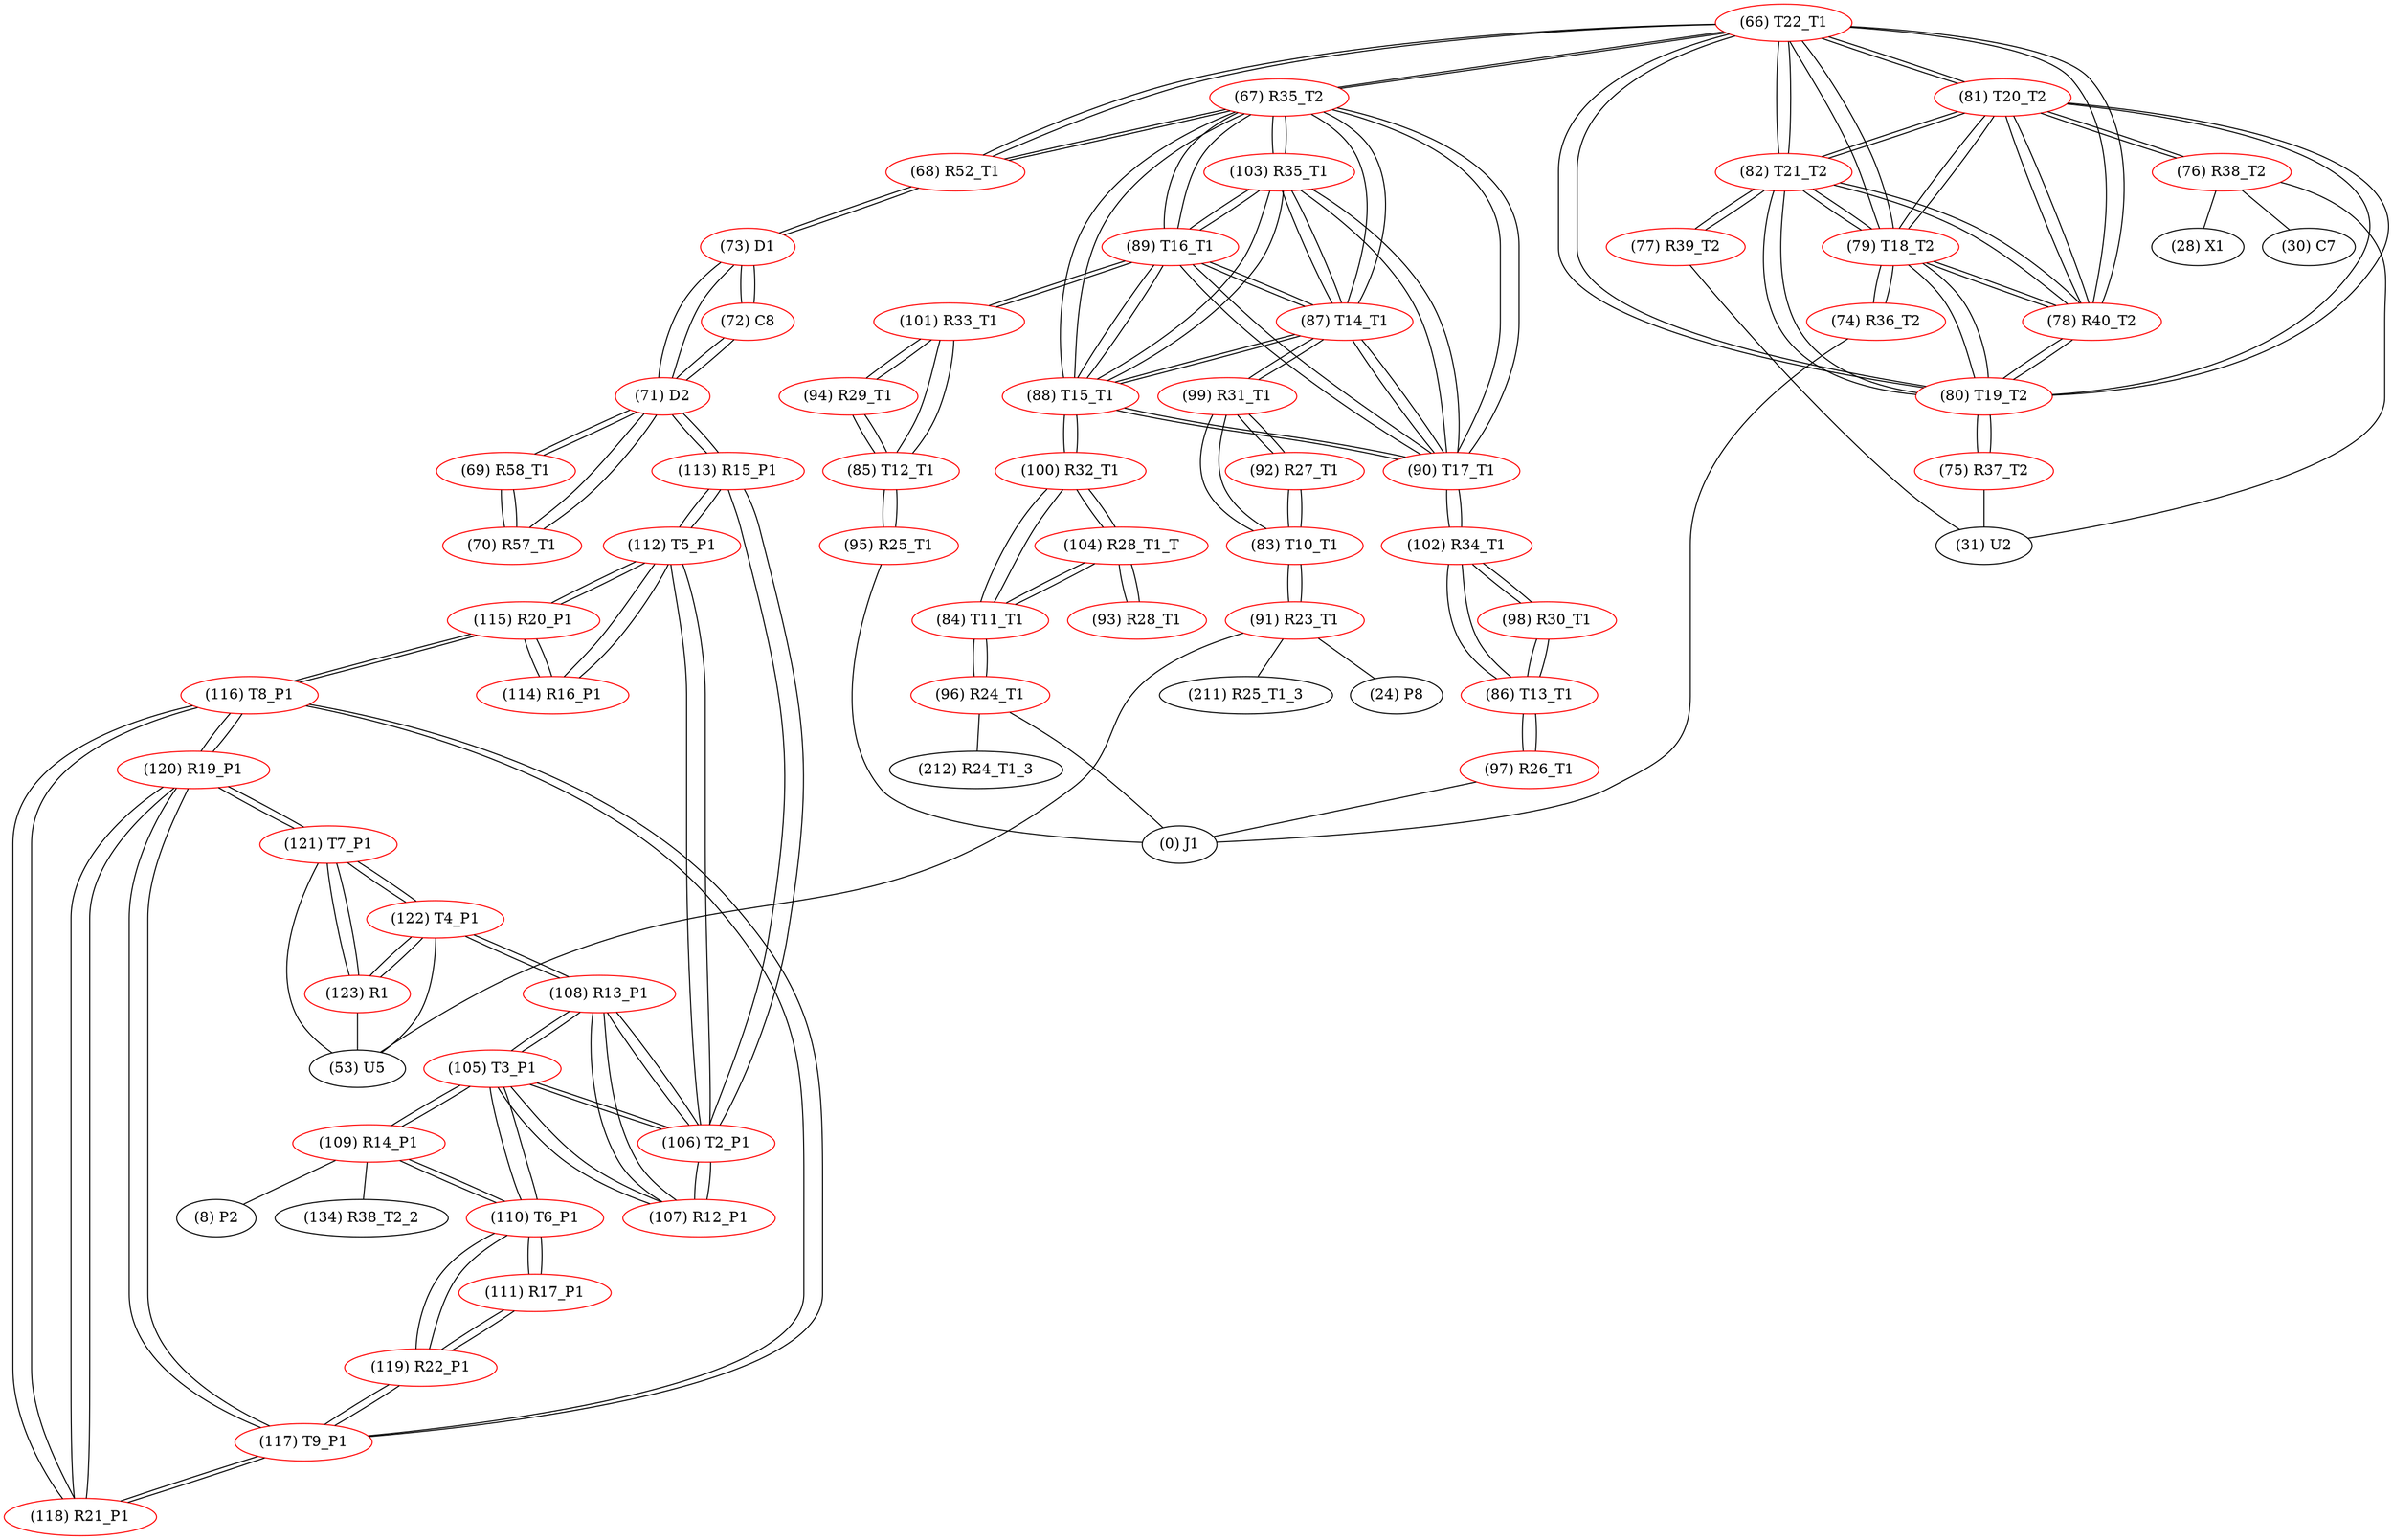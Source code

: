 graph {
	66 [label="(66) T22_T1" color=red]
	67 [label="(67) R35_T2"]
	68 [label="(68) R52_T1"]
	81 [label="(81) T20_T2"]
	82 [label="(82) T21_T2"]
	80 [label="(80) T19_T2"]
	78 [label="(78) R40_T2"]
	79 [label="(79) T18_T2"]
	67 [label="(67) R35_T2" color=red]
	68 [label="(68) R52_T1"]
	66 [label="(66) T22_T1"]
	87 [label="(87) T14_T1"]
	88 [label="(88) T15_T1"]
	90 [label="(90) T17_T1"]
	89 [label="(89) T16_T1"]
	103 [label="(103) R35_T1"]
	68 [label="(68) R52_T1" color=red]
	73 [label="(73) D1"]
	67 [label="(67) R35_T2"]
	66 [label="(66) T22_T1"]
	69 [label="(69) R58_T1" color=red]
	70 [label="(70) R57_T1"]
	71 [label="(71) D2"]
	70 [label="(70) R57_T1" color=red]
	71 [label="(71) D2"]
	69 [label="(69) R58_T1"]
	71 [label="(71) D2" color=red]
	73 [label="(73) D1"]
	72 [label="(72) C8"]
	70 [label="(70) R57_T1"]
	69 [label="(69) R58_T1"]
	113 [label="(113) R15_P1"]
	72 [label="(72) C8" color=red]
	73 [label="(73) D1"]
	71 [label="(71) D2"]
	73 [label="(73) D1" color=red]
	71 [label="(71) D2"]
	72 [label="(72) C8"]
	68 [label="(68) R52_T1"]
	74 [label="(74) R36_T2" color=red]
	0 [label="(0) J1"]
	79 [label="(79) T18_T2"]
	75 [label="(75) R37_T2" color=red]
	31 [label="(31) U2"]
	80 [label="(80) T19_T2"]
	76 [label="(76) R38_T2" color=red]
	31 [label="(31) U2"]
	30 [label="(30) C7"]
	28 [label="(28) X1"]
	81 [label="(81) T20_T2"]
	77 [label="(77) R39_T2" color=red]
	31 [label="(31) U2"]
	82 [label="(82) T21_T2"]
	78 [label="(78) R40_T2" color=red]
	81 [label="(81) T20_T2"]
	82 [label="(82) T21_T2"]
	80 [label="(80) T19_T2"]
	66 [label="(66) T22_T1"]
	79 [label="(79) T18_T2"]
	79 [label="(79) T18_T2" color=red]
	81 [label="(81) T20_T2"]
	82 [label="(82) T21_T2"]
	80 [label="(80) T19_T2"]
	78 [label="(78) R40_T2"]
	66 [label="(66) T22_T1"]
	74 [label="(74) R36_T2"]
	80 [label="(80) T19_T2" color=red]
	81 [label="(81) T20_T2"]
	82 [label="(82) T21_T2"]
	78 [label="(78) R40_T2"]
	66 [label="(66) T22_T1"]
	79 [label="(79) T18_T2"]
	75 [label="(75) R37_T2"]
	81 [label="(81) T20_T2" color=red]
	82 [label="(82) T21_T2"]
	80 [label="(80) T19_T2"]
	78 [label="(78) R40_T2"]
	66 [label="(66) T22_T1"]
	79 [label="(79) T18_T2"]
	76 [label="(76) R38_T2"]
	82 [label="(82) T21_T2" color=red]
	81 [label="(81) T20_T2"]
	80 [label="(80) T19_T2"]
	78 [label="(78) R40_T2"]
	66 [label="(66) T22_T1"]
	79 [label="(79) T18_T2"]
	77 [label="(77) R39_T2"]
	83 [label="(83) T10_T1" color=red]
	91 [label="(91) R23_T1"]
	99 [label="(99) R31_T1"]
	92 [label="(92) R27_T1"]
	84 [label="(84) T11_T1" color=red]
	96 [label="(96) R24_T1"]
	100 [label="(100) R32_T1"]
	104 [label="(104) R28_T1_T"]
	85 [label="(85) T12_T1" color=red]
	101 [label="(101) R33_T1"]
	94 [label="(94) R29_T1"]
	95 [label="(95) R25_T1"]
	86 [label="(86) T13_T1" color=red]
	102 [label="(102) R34_T1"]
	98 [label="(98) R30_T1"]
	97 [label="(97) R26_T1"]
	87 [label="(87) T14_T1" color=red]
	88 [label="(88) T15_T1"]
	90 [label="(90) T17_T1"]
	89 [label="(89) T16_T1"]
	103 [label="(103) R35_T1"]
	67 [label="(67) R35_T2"]
	99 [label="(99) R31_T1"]
	88 [label="(88) T15_T1" color=red]
	87 [label="(87) T14_T1"]
	90 [label="(90) T17_T1"]
	89 [label="(89) T16_T1"]
	103 [label="(103) R35_T1"]
	67 [label="(67) R35_T2"]
	100 [label="(100) R32_T1"]
	89 [label="(89) T16_T1" color=red]
	87 [label="(87) T14_T1"]
	88 [label="(88) T15_T1"]
	90 [label="(90) T17_T1"]
	103 [label="(103) R35_T1"]
	67 [label="(67) R35_T2"]
	101 [label="(101) R33_T1"]
	90 [label="(90) T17_T1" color=red]
	87 [label="(87) T14_T1"]
	88 [label="(88) T15_T1"]
	89 [label="(89) T16_T1"]
	103 [label="(103) R35_T1"]
	67 [label="(67) R35_T2"]
	102 [label="(102) R34_T1"]
	91 [label="(91) R23_T1" color=red]
	53 [label="(53) U5"]
	24 [label="(24) P8"]
	211 [label="(211) R25_T1_3"]
	83 [label="(83) T10_T1"]
	92 [label="(92) R27_T1" color=red]
	99 [label="(99) R31_T1"]
	83 [label="(83) T10_T1"]
	93 [label="(93) R28_T1" color=red]
	104 [label="(104) R28_T1_T"]
	94 [label="(94) R29_T1" color=red]
	101 [label="(101) R33_T1"]
	85 [label="(85) T12_T1"]
	95 [label="(95) R25_T1" color=red]
	0 [label="(0) J1"]
	85 [label="(85) T12_T1"]
	96 [label="(96) R24_T1" color=red]
	0 [label="(0) J1"]
	212 [label="(212) R24_T1_3"]
	84 [label="(84) T11_T1"]
	97 [label="(97) R26_T1" color=red]
	0 [label="(0) J1"]
	86 [label="(86) T13_T1"]
	98 [label="(98) R30_T1" color=red]
	86 [label="(86) T13_T1"]
	102 [label="(102) R34_T1"]
	99 [label="(99) R31_T1" color=red]
	92 [label="(92) R27_T1"]
	83 [label="(83) T10_T1"]
	87 [label="(87) T14_T1"]
	100 [label="(100) R32_T1" color=red]
	88 [label="(88) T15_T1"]
	84 [label="(84) T11_T1"]
	104 [label="(104) R28_T1_T"]
	101 [label="(101) R33_T1" color=red]
	89 [label="(89) T16_T1"]
	94 [label="(94) R29_T1"]
	85 [label="(85) T12_T1"]
	102 [label="(102) R34_T1" color=red]
	90 [label="(90) T17_T1"]
	86 [label="(86) T13_T1"]
	98 [label="(98) R30_T1"]
	103 [label="(103) R35_T1" color=red]
	87 [label="(87) T14_T1"]
	88 [label="(88) T15_T1"]
	90 [label="(90) T17_T1"]
	89 [label="(89) T16_T1"]
	67 [label="(67) R35_T2"]
	104 [label="(104) R28_T1_T" color=red]
	100 [label="(100) R32_T1"]
	84 [label="(84) T11_T1"]
	93 [label="(93) R28_T1"]
	105 [label="(105) T3_P1" color=red]
	109 [label="(109) R14_P1"]
	110 [label="(110) T6_P1"]
	108 [label="(108) R13_P1"]
	107 [label="(107) R12_P1"]
	106 [label="(106) T2_P1"]
	106 [label="(106) T2_P1" color=red]
	108 [label="(108) R13_P1"]
	105 [label="(105) T3_P1"]
	107 [label="(107) R12_P1"]
	112 [label="(112) T5_P1"]
	113 [label="(113) R15_P1"]
	107 [label="(107) R12_P1" color=red]
	108 [label="(108) R13_P1"]
	105 [label="(105) T3_P1"]
	106 [label="(106) T2_P1"]
	108 [label="(108) R13_P1" color=red]
	122 [label="(122) T4_P1"]
	105 [label="(105) T3_P1"]
	107 [label="(107) R12_P1"]
	106 [label="(106) T2_P1"]
	109 [label="(109) R14_P1" color=red]
	8 [label="(8) P2"]
	134 [label="(134) R38_T2_2"]
	105 [label="(105) T3_P1"]
	110 [label="(110) T6_P1"]
	110 [label="(110) T6_P1" color=red]
	109 [label="(109) R14_P1"]
	105 [label="(105) T3_P1"]
	119 [label="(119) R22_P1"]
	111 [label="(111) R17_P1"]
	111 [label="(111) R17_P1" color=red]
	119 [label="(119) R22_P1"]
	110 [label="(110) T6_P1"]
	112 [label="(112) T5_P1" color=red]
	106 [label="(106) T2_P1"]
	113 [label="(113) R15_P1"]
	114 [label="(114) R16_P1"]
	115 [label="(115) R20_P1"]
	113 [label="(113) R15_P1" color=red]
	71 [label="(71) D2"]
	106 [label="(106) T2_P1"]
	112 [label="(112) T5_P1"]
	114 [label="(114) R16_P1" color=red]
	112 [label="(112) T5_P1"]
	115 [label="(115) R20_P1"]
	115 [label="(115) R20_P1" color=red]
	116 [label="(116) T8_P1"]
	114 [label="(114) R16_P1"]
	112 [label="(112) T5_P1"]
	116 [label="(116) T8_P1" color=red]
	117 [label="(117) T9_P1"]
	118 [label="(118) R21_P1"]
	120 [label="(120) R19_P1"]
	115 [label="(115) R20_P1"]
	117 [label="(117) T9_P1" color=red]
	119 [label="(119) R22_P1"]
	118 [label="(118) R21_P1"]
	116 [label="(116) T8_P1"]
	120 [label="(120) R19_P1"]
	118 [label="(118) R21_P1" color=red]
	117 [label="(117) T9_P1"]
	116 [label="(116) T8_P1"]
	120 [label="(120) R19_P1"]
	119 [label="(119) R22_P1" color=red]
	117 [label="(117) T9_P1"]
	110 [label="(110) T6_P1"]
	111 [label="(111) R17_P1"]
	120 [label="(120) R19_P1" color=red]
	117 [label="(117) T9_P1"]
	118 [label="(118) R21_P1"]
	116 [label="(116) T8_P1"]
	121 [label="(121) T7_P1"]
	121 [label="(121) T7_P1" color=red]
	123 [label="(123) R1"]
	122 [label="(122) T4_P1"]
	53 [label="(53) U5"]
	120 [label="(120) R19_P1"]
	122 [label="(122) T4_P1" color=red]
	108 [label="(108) R13_P1"]
	123 [label="(123) R1"]
	121 [label="(121) T7_P1"]
	53 [label="(53) U5"]
	123 [label="(123) R1" color=red]
	122 [label="(122) T4_P1"]
	121 [label="(121) T7_P1"]
	53 [label="(53) U5"]
	66 -- 67
	66 -- 68
	66 -- 81
	66 -- 82
	66 -- 80
	66 -- 78
	66 -- 79
	67 -- 68
	67 -- 66
	67 -- 87
	67 -- 88
	67 -- 90
	67 -- 89
	67 -- 103
	68 -- 73
	68 -- 67
	68 -- 66
	69 -- 70
	69 -- 71
	70 -- 71
	70 -- 69
	71 -- 73
	71 -- 72
	71 -- 70
	71 -- 69
	71 -- 113
	72 -- 73
	72 -- 71
	73 -- 71
	73 -- 72
	73 -- 68
	74 -- 0
	74 -- 79
	75 -- 31
	75 -- 80
	76 -- 31
	76 -- 30
	76 -- 28
	76 -- 81
	77 -- 31
	77 -- 82
	78 -- 81
	78 -- 82
	78 -- 80
	78 -- 66
	78 -- 79
	79 -- 81
	79 -- 82
	79 -- 80
	79 -- 78
	79 -- 66
	79 -- 74
	80 -- 81
	80 -- 82
	80 -- 78
	80 -- 66
	80 -- 79
	80 -- 75
	81 -- 82
	81 -- 80
	81 -- 78
	81 -- 66
	81 -- 79
	81 -- 76
	82 -- 81
	82 -- 80
	82 -- 78
	82 -- 66
	82 -- 79
	82 -- 77
	83 -- 91
	83 -- 99
	83 -- 92
	84 -- 96
	84 -- 100
	84 -- 104
	85 -- 101
	85 -- 94
	85 -- 95
	86 -- 102
	86 -- 98
	86 -- 97
	87 -- 88
	87 -- 90
	87 -- 89
	87 -- 103
	87 -- 67
	87 -- 99
	88 -- 87
	88 -- 90
	88 -- 89
	88 -- 103
	88 -- 67
	88 -- 100
	89 -- 87
	89 -- 88
	89 -- 90
	89 -- 103
	89 -- 67
	89 -- 101
	90 -- 87
	90 -- 88
	90 -- 89
	90 -- 103
	90 -- 67
	90 -- 102
	91 -- 53
	91 -- 24
	91 -- 211
	91 -- 83
	92 -- 99
	92 -- 83
	93 -- 104
	94 -- 101
	94 -- 85
	95 -- 0
	95 -- 85
	96 -- 0
	96 -- 212
	96 -- 84
	97 -- 0
	97 -- 86
	98 -- 86
	98 -- 102
	99 -- 92
	99 -- 83
	99 -- 87
	100 -- 88
	100 -- 84
	100 -- 104
	101 -- 89
	101 -- 94
	101 -- 85
	102 -- 90
	102 -- 86
	102 -- 98
	103 -- 87
	103 -- 88
	103 -- 90
	103 -- 89
	103 -- 67
	104 -- 100
	104 -- 84
	104 -- 93
	105 -- 109
	105 -- 110
	105 -- 108
	105 -- 107
	105 -- 106
	106 -- 108
	106 -- 105
	106 -- 107
	106 -- 112
	106 -- 113
	107 -- 108
	107 -- 105
	107 -- 106
	108 -- 122
	108 -- 105
	108 -- 107
	108 -- 106
	109 -- 8
	109 -- 134
	109 -- 105
	109 -- 110
	110 -- 109
	110 -- 105
	110 -- 119
	110 -- 111
	111 -- 119
	111 -- 110
	112 -- 106
	112 -- 113
	112 -- 114
	112 -- 115
	113 -- 71
	113 -- 106
	113 -- 112
	114 -- 112
	114 -- 115
	115 -- 116
	115 -- 114
	115 -- 112
	116 -- 117
	116 -- 118
	116 -- 120
	116 -- 115
	117 -- 119
	117 -- 118
	117 -- 116
	117 -- 120
	118 -- 117
	118 -- 116
	118 -- 120
	119 -- 117
	119 -- 110
	119 -- 111
	120 -- 117
	120 -- 118
	120 -- 116
	120 -- 121
	121 -- 123
	121 -- 122
	121 -- 53
	121 -- 120
	122 -- 108
	122 -- 123
	122 -- 121
	122 -- 53
	123 -- 122
	123 -- 121
	123 -- 53
}